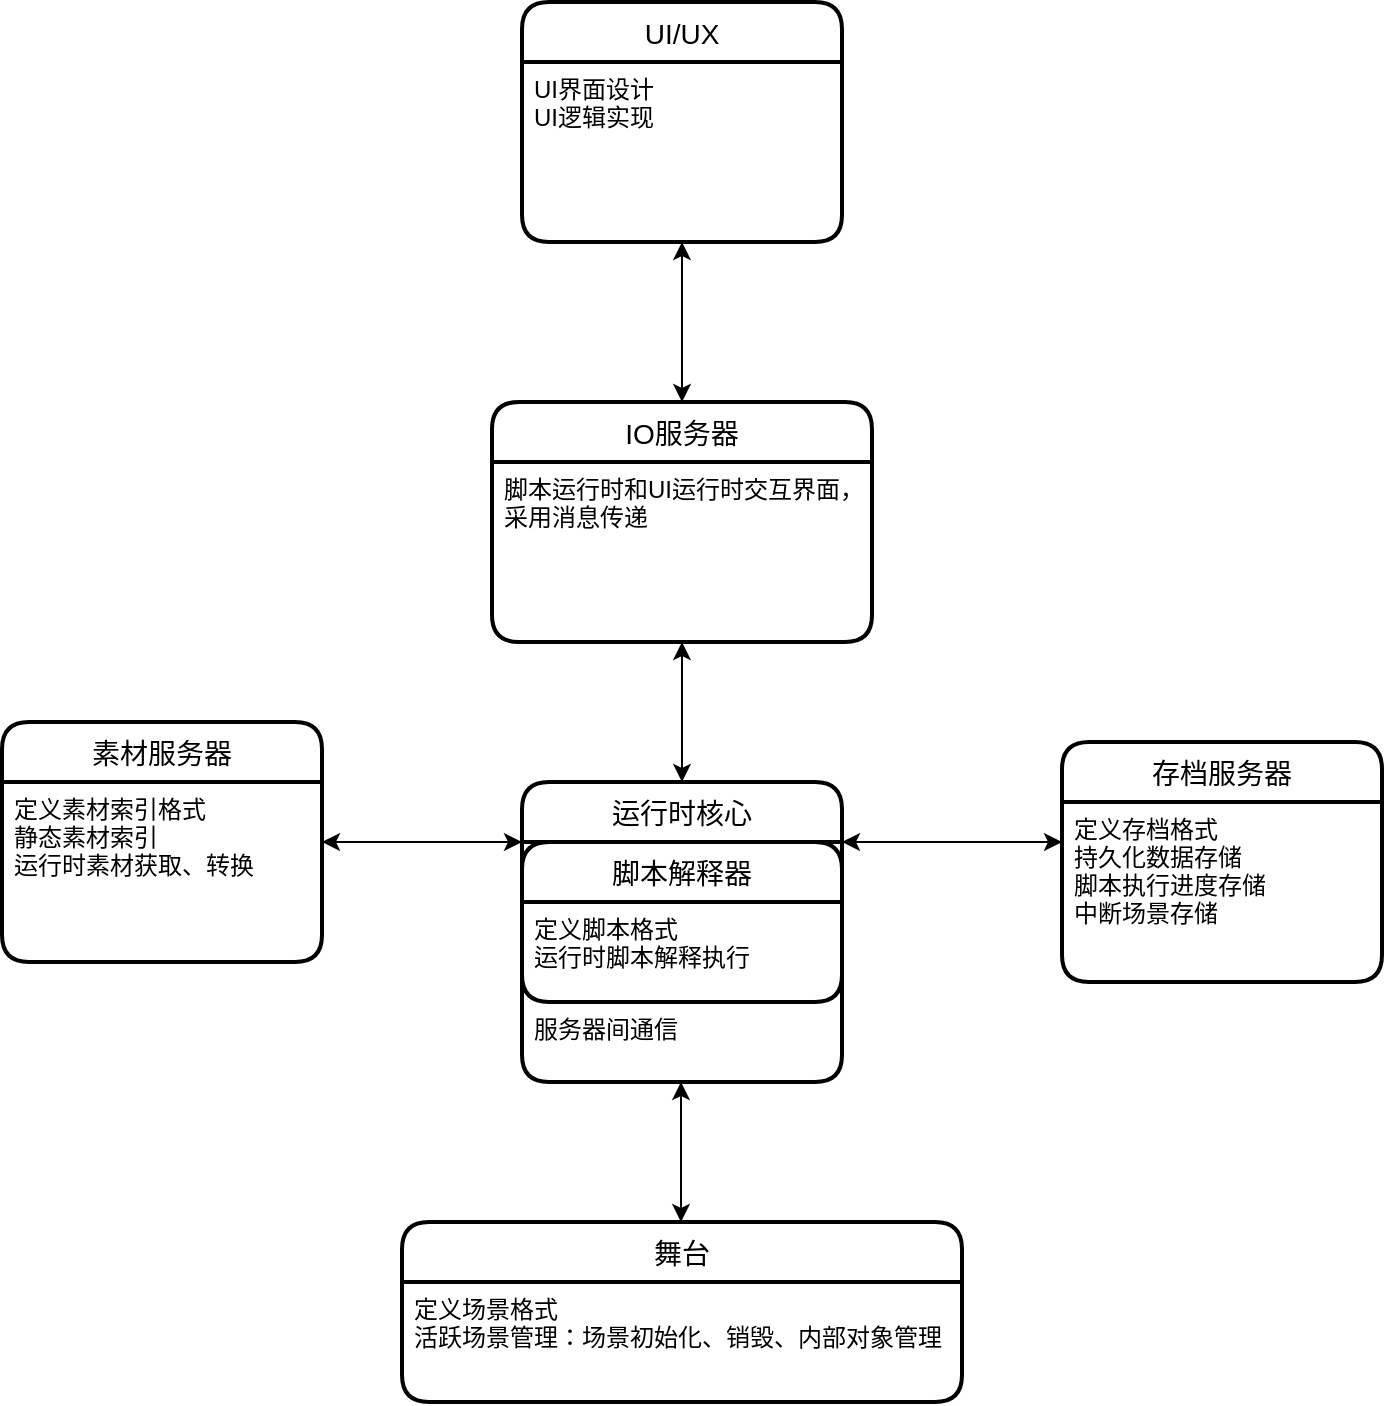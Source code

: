 <mxfile version="21.7.4" type="device">
  <diagram id="EF2RwQiEzDKI9R7edo3s" name="Page-1">
    <mxGraphModel dx="1893" dy="1733" grid="1" gridSize="10" guides="1" tooltips="1" connect="1" arrows="1" fold="1" page="1" pageScale="1" pageWidth="827" pageHeight="1169" math="1" shadow="0">
      <root>
        <mxCell id="0" />
        <mxCell id="1" parent="0" />
        <mxCell id="xUQgQYKOs8BukK8EdxpF-11" value="" style="endArrow=classic;startArrow=classic;html=1;rounded=0;entryX=0;entryY=0.5;entryDx=0;entryDy=0;exitX=1;exitY=0.5;exitDx=0;exitDy=0;" parent="1" edge="1">
          <mxGeometry width="50" height="50" relative="1" as="geometry">
            <mxPoint x="300" y="230" as="sourcePoint" />
            <mxPoint x="410" y="230" as="targetPoint" />
          </mxGeometry>
        </mxCell>
        <mxCell id="xUQgQYKOs8BukK8EdxpF-13" value="" style="endArrow=classic;startArrow=classic;html=1;rounded=0;entryX=0;entryY=0.5;entryDx=0;entryDy=0;exitX=1;exitY=0.5;exitDx=0;exitDy=0;" parent="1" edge="1">
          <mxGeometry width="50" height="50" relative="1" as="geometry">
            <mxPoint x="40" y="230" as="sourcePoint" />
            <mxPoint x="140" y="230" as="targetPoint" />
          </mxGeometry>
        </mxCell>
        <mxCell id="xUQgQYKOs8BukK8EdxpF-15" value="" style="endArrow=classic;startArrow=classic;html=1;rounded=0;entryX=0.5;entryY=1;entryDx=0;entryDy=0;exitX=0.5;exitY=0;exitDx=0;exitDy=0;" parent="1" edge="1">
          <mxGeometry width="50" height="50" relative="1" as="geometry">
            <mxPoint x="220" y="200" as="sourcePoint" />
            <mxPoint x="220" y="130" as="targetPoint" />
          </mxGeometry>
        </mxCell>
        <mxCell id="xUQgQYKOs8BukK8EdxpF-26" value="素材服务器" style="swimlane;childLayout=stackLayout;horizontal=1;startSize=30;horizontalStack=0;rounded=1;fontSize=14;fontStyle=0;strokeWidth=2;resizeParent=0;resizeLast=1;shadow=0;dashed=0;align=center;" parent="1" vertex="1">
          <mxGeometry x="-120" y="170" width="160" height="120" as="geometry" />
        </mxCell>
        <mxCell id="xUQgQYKOs8BukK8EdxpF-27" value="定义素材索引格式&#xa;静态素材索引&#xa;运行时素材获取、转换" style="align=left;strokeColor=none;fillColor=none;spacingLeft=4;fontSize=12;verticalAlign=top;resizable=0;rotatable=0;part=1;" parent="xUQgQYKOs8BukK8EdxpF-26" vertex="1">
          <mxGeometry y="30" width="160" height="90" as="geometry" />
        </mxCell>
        <mxCell id="xUQgQYKOs8BukK8EdxpF-34" value="存档服务器" style="swimlane;childLayout=stackLayout;horizontal=1;startSize=30;horizontalStack=0;rounded=1;fontSize=14;fontStyle=0;strokeWidth=2;resizeParent=0;resizeLast=1;shadow=0;dashed=0;align=center;" parent="1" vertex="1">
          <mxGeometry x="410" y="180" width="160" height="120" as="geometry" />
        </mxCell>
        <mxCell id="xUQgQYKOs8BukK8EdxpF-35" value="定义存档格式&#xa;持久化数据存储&#xa;脚本执行进度存储&#xa;中断场景存储" style="align=left;strokeColor=none;fillColor=none;spacingLeft=4;fontSize=12;verticalAlign=top;resizable=0;rotatable=0;part=1;" parent="xUQgQYKOs8BukK8EdxpF-34" vertex="1">
          <mxGeometry y="30" width="160" height="90" as="geometry" />
        </mxCell>
        <mxCell id="xUQgQYKOs8BukK8EdxpF-36" value="舞台" style="swimlane;childLayout=stackLayout;horizontal=1;startSize=30;horizontalStack=0;rounded=1;fontSize=14;fontStyle=0;strokeWidth=2;resizeParent=0;resizeLast=1;shadow=0;dashed=0;align=center;" parent="1" vertex="1">
          <mxGeometry x="80" y="420" width="280" height="90" as="geometry" />
        </mxCell>
        <mxCell id="xUQgQYKOs8BukK8EdxpF-37" value="定义场景格式&#xa;活跃场景管理：场景初始化、销毁、内部对象管理" style="align=left;strokeColor=none;fillColor=none;spacingLeft=4;fontSize=12;verticalAlign=top;resizable=0;rotatable=0;part=1;" parent="xUQgQYKOs8BukK8EdxpF-36" vertex="1">
          <mxGeometry y="30" width="280" height="60" as="geometry" />
        </mxCell>
        <mxCell id="xUQgQYKOs8BukK8EdxpF-38" value="IO服务器" style="swimlane;childLayout=stackLayout;horizontal=1;startSize=30;horizontalStack=0;rounded=1;fontSize=14;fontStyle=0;strokeWidth=2;resizeParent=0;resizeLast=1;shadow=0;dashed=0;align=center;" parent="1" vertex="1">
          <mxGeometry x="125" y="10" width="190" height="120" as="geometry" />
        </mxCell>
        <mxCell id="xUQgQYKOs8BukK8EdxpF-39" value="脚本运行时和UI运行时交互界面，&#xa;采用消息传递" style="align=left;strokeColor=none;fillColor=none;spacingLeft=4;fontSize=12;verticalAlign=top;resizable=0;rotatable=0;part=1;" parent="xUQgQYKOs8BukK8EdxpF-38" vertex="1">
          <mxGeometry y="30" width="190" height="90" as="geometry" />
        </mxCell>
        <mxCell id="xUQgQYKOs8BukK8EdxpF-40" value="运行时核心" style="swimlane;childLayout=stackLayout;horizontal=1;startSize=30;horizontalStack=0;rounded=1;fontSize=14;fontStyle=0;strokeWidth=2;resizeParent=0;resizeLast=1;shadow=0;dashed=0;align=center;" parent="1" vertex="1">
          <mxGeometry x="140" y="200" width="160" height="150" as="geometry" />
        </mxCell>
        <mxCell id="xUQgQYKOs8BukK8EdxpF-32" value="脚本解释器" style="swimlane;childLayout=stackLayout;horizontal=1;startSize=30;horizontalStack=0;rounded=1;fontSize=14;fontStyle=0;strokeWidth=2;resizeParent=0;resizeLast=1;shadow=0;dashed=0;align=center;" parent="xUQgQYKOs8BukK8EdxpF-40" vertex="1">
          <mxGeometry y="30" width="160" height="80" as="geometry" />
        </mxCell>
        <mxCell id="xUQgQYKOs8BukK8EdxpF-33" value="定义脚本格式&#xa;运行时脚本解释执行" style="align=left;strokeColor=none;fillColor=none;spacingLeft=4;fontSize=12;verticalAlign=top;resizable=0;rotatable=0;part=1;" parent="xUQgQYKOs8BukK8EdxpF-32" vertex="1">
          <mxGeometry y="30" width="160" height="50" as="geometry" />
        </mxCell>
        <mxCell id="xUQgQYKOs8BukK8EdxpF-41" value="服务器间通信&#xa;" style="align=left;strokeColor=none;fillColor=none;spacingLeft=4;fontSize=12;verticalAlign=top;resizable=0;rotatable=0;part=1;" parent="xUQgQYKOs8BukK8EdxpF-40" vertex="1">
          <mxGeometry y="110" width="160" height="40" as="geometry" />
        </mxCell>
        <mxCell id="xUQgQYKOs8BukK8EdxpF-43" value="" style="endArrow=classic;startArrow=classic;html=1;rounded=0;entryX=0.5;entryY=1;entryDx=0;entryDy=0;exitX=0.5;exitY=0;exitDx=0;exitDy=0;" parent="1" edge="1">
          <mxGeometry width="50" height="50" relative="1" as="geometry">
            <mxPoint x="219.5" y="420" as="sourcePoint" />
            <mxPoint x="219.5" y="350" as="targetPoint" />
          </mxGeometry>
        </mxCell>
        <mxCell id="xTKYLgHLG-VTfwgukwCC-1" value="UI/UX" style="swimlane;childLayout=stackLayout;horizontal=1;startSize=30;horizontalStack=0;rounded=1;fontSize=14;fontStyle=0;strokeWidth=2;resizeParent=0;resizeLast=1;shadow=0;dashed=0;align=center;" vertex="1" parent="1">
          <mxGeometry x="140" y="-190" width="160" height="120" as="geometry" />
        </mxCell>
        <mxCell id="xTKYLgHLG-VTfwgukwCC-2" value="UI界面设计&#xa;UI逻辑实现" style="align=left;strokeColor=none;fillColor=none;spacingLeft=4;fontSize=12;verticalAlign=top;resizable=0;rotatable=0;part=1;" vertex="1" parent="xTKYLgHLG-VTfwgukwCC-1">
          <mxGeometry y="30" width="160" height="90" as="geometry" />
        </mxCell>
        <mxCell id="xTKYLgHLG-VTfwgukwCC-4" value="" style="endArrow=classic;startArrow=classic;html=1;rounded=0;entryX=0.5;entryY=1;entryDx=0;entryDy=0;exitX=0.5;exitY=0;exitDx=0;exitDy=0;" edge="1" parent="1" source="xUQgQYKOs8BukK8EdxpF-38" target="xTKYLgHLG-VTfwgukwCC-2">
          <mxGeometry width="50" height="50" relative="1" as="geometry">
            <mxPoint x="230" y="210" as="sourcePoint" />
            <mxPoint x="230" y="140" as="targetPoint" />
          </mxGeometry>
        </mxCell>
      </root>
    </mxGraphModel>
  </diagram>
</mxfile>
